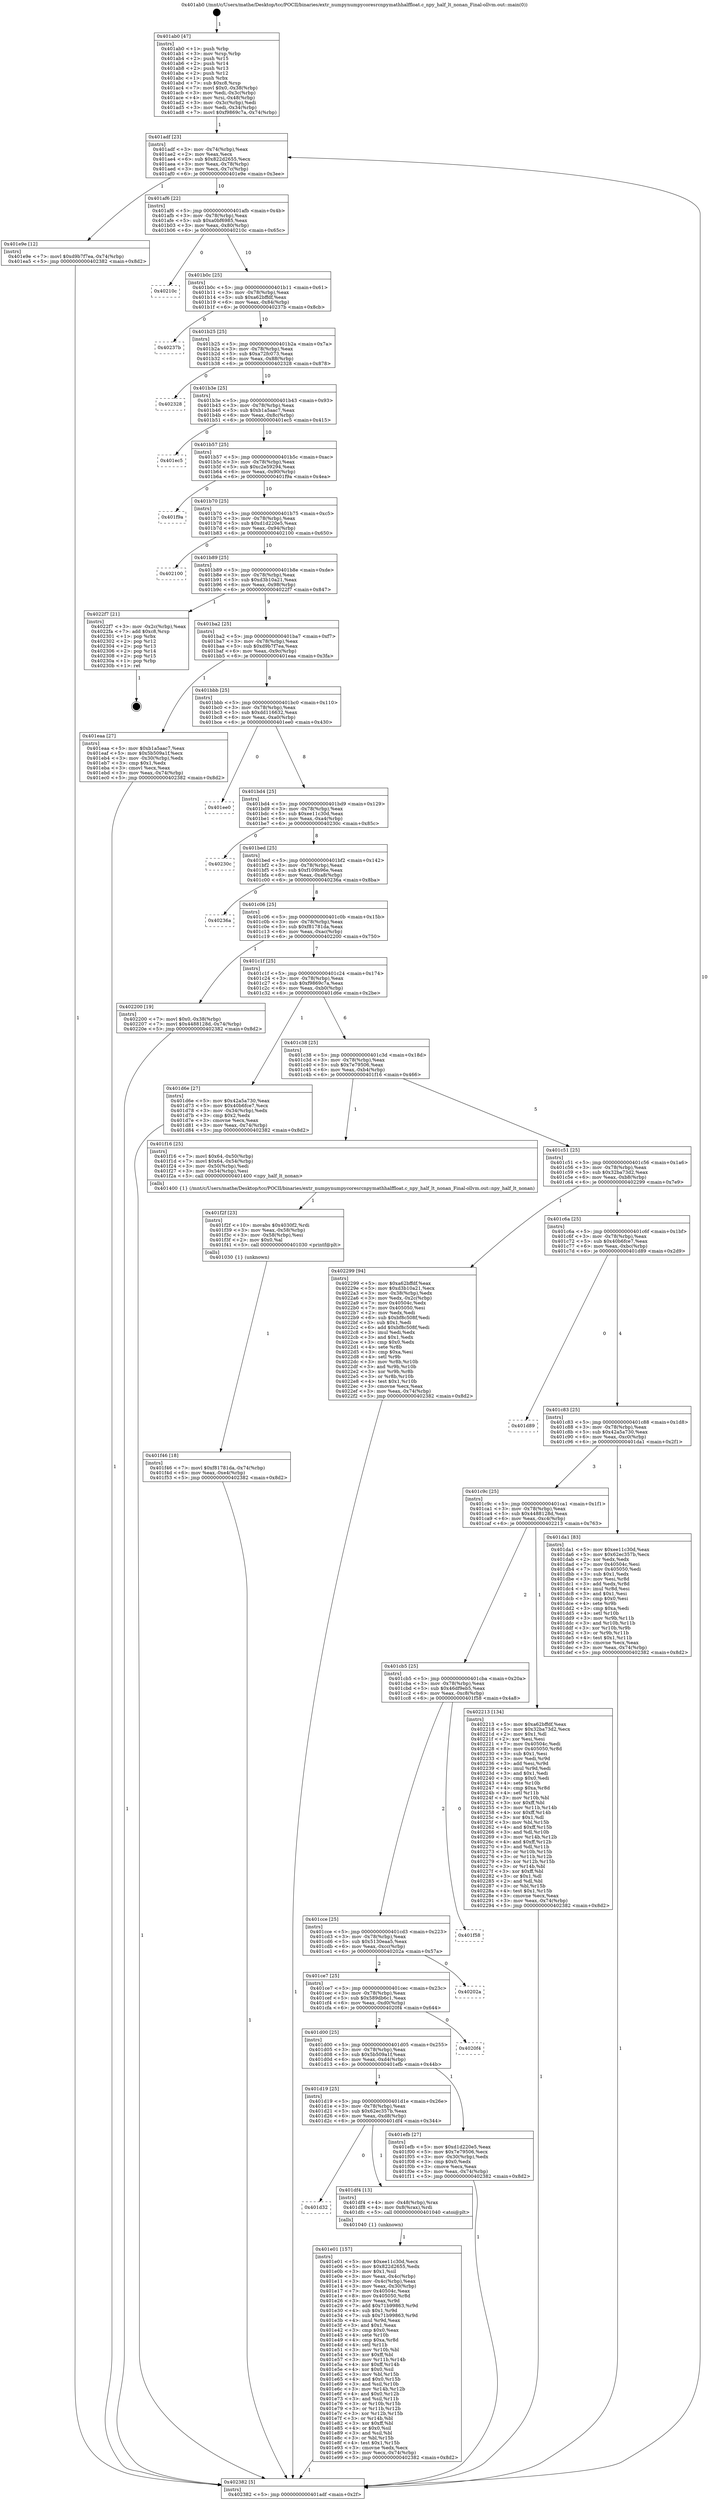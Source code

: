 digraph "0x401ab0" {
  label = "0x401ab0 (/mnt/c/Users/mathe/Desktop/tcc/POCII/binaries/extr_numpynumpycoresrcnpymathhalffloat.c_npy_half_lt_nonan_Final-ollvm.out::main(0))"
  labelloc = "t"
  node[shape=record]

  Entry [label="",width=0.3,height=0.3,shape=circle,fillcolor=black,style=filled]
  "0x401adf" [label="{
     0x401adf [23]\l
     | [instrs]\l
     &nbsp;&nbsp;0x401adf \<+3\>: mov -0x74(%rbp),%eax\l
     &nbsp;&nbsp;0x401ae2 \<+2\>: mov %eax,%ecx\l
     &nbsp;&nbsp;0x401ae4 \<+6\>: sub $0x822d2655,%ecx\l
     &nbsp;&nbsp;0x401aea \<+3\>: mov %eax,-0x78(%rbp)\l
     &nbsp;&nbsp;0x401aed \<+3\>: mov %ecx,-0x7c(%rbp)\l
     &nbsp;&nbsp;0x401af0 \<+6\>: je 0000000000401e9e \<main+0x3ee\>\l
  }"]
  "0x401e9e" [label="{
     0x401e9e [12]\l
     | [instrs]\l
     &nbsp;&nbsp;0x401e9e \<+7\>: movl $0xd9b7f7ea,-0x74(%rbp)\l
     &nbsp;&nbsp;0x401ea5 \<+5\>: jmp 0000000000402382 \<main+0x8d2\>\l
  }"]
  "0x401af6" [label="{
     0x401af6 [22]\l
     | [instrs]\l
     &nbsp;&nbsp;0x401af6 \<+5\>: jmp 0000000000401afb \<main+0x4b\>\l
     &nbsp;&nbsp;0x401afb \<+3\>: mov -0x78(%rbp),%eax\l
     &nbsp;&nbsp;0x401afe \<+5\>: sub $0xa0bf6985,%eax\l
     &nbsp;&nbsp;0x401b03 \<+3\>: mov %eax,-0x80(%rbp)\l
     &nbsp;&nbsp;0x401b06 \<+6\>: je 000000000040210c \<main+0x65c\>\l
  }"]
  Exit [label="",width=0.3,height=0.3,shape=circle,fillcolor=black,style=filled,peripheries=2]
  "0x40210c" [label="{
     0x40210c\l
  }", style=dashed]
  "0x401b0c" [label="{
     0x401b0c [25]\l
     | [instrs]\l
     &nbsp;&nbsp;0x401b0c \<+5\>: jmp 0000000000401b11 \<main+0x61\>\l
     &nbsp;&nbsp;0x401b11 \<+3\>: mov -0x78(%rbp),%eax\l
     &nbsp;&nbsp;0x401b14 \<+5\>: sub $0xa62bffdf,%eax\l
     &nbsp;&nbsp;0x401b19 \<+6\>: mov %eax,-0x84(%rbp)\l
     &nbsp;&nbsp;0x401b1f \<+6\>: je 000000000040237b \<main+0x8cb\>\l
  }"]
  "0x401f46" [label="{
     0x401f46 [18]\l
     | [instrs]\l
     &nbsp;&nbsp;0x401f46 \<+7\>: movl $0xf81781da,-0x74(%rbp)\l
     &nbsp;&nbsp;0x401f4d \<+6\>: mov %eax,-0xe4(%rbp)\l
     &nbsp;&nbsp;0x401f53 \<+5\>: jmp 0000000000402382 \<main+0x8d2\>\l
  }"]
  "0x40237b" [label="{
     0x40237b\l
  }", style=dashed]
  "0x401b25" [label="{
     0x401b25 [25]\l
     | [instrs]\l
     &nbsp;&nbsp;0x401b25 \<+5\>: jmp 0000000000401b2a \<main+0x7a\>\l
     &nbsp;&nbsp;0x401b2a \<+3\>: mov -0x78(%rbp),%eax\l
     &nbsp;&nbsp;0x401b2d \<+5\>: sub $0xa72fc073,%eax\l
     &nbsp;&nbsp;0x401b32 \<+6\>: mov %eax,-0x88(%rbp)\l
     &nbsp;&nbsp;0x401b38 \<+6\>: je 0000000000402328 \<main+0x878\>\l
  }"]
  "0x401f2f" [label="{
     0x401f2f [23]\l
     | [instrs]\l
     &nbsp;&nbsp;0x401f2f \<+10\>: movabs $0x4030f2,%rdi\l
     &nbsp;&nbsp;0x401f39 \<+3\>: mov %eax,-0x58(%rbp)\l
     &nbsp;&nbsp;0x401f3c \<+3\>: mov -0x58(%rbp),%esi\l
     &nbsp;&nbsp;0x401f3f \<+2\>: mov $0x0,%al\l
     &nbsp;&nbsp;0x401f41 \<+5\>: call 0000000000401030 \<printf@plt\>\l
     | [calls]\l
     &nbsp;&nbsp;0x401030 \{1\} (unknown)\l
  }"]
  "0x402328" [label="{
     0x402328\l
  }", style=dashed]
  "0x401b3e" [label="{
     0x401b3e [25]\l
     | [instrs]\l
     &nbsp;&nbsp;0x401b3e \<+5\>: jmp 0000000000401b43 \<main+0x93\>\l
     &nbsp;&nbsp;0x401b43 \<+3\>: mov -0x78(%rbp),%eax\l
     &nbsp;&nbsp;0x401b46 \<+5\>: sub $0xb1a5aac7,%eax\l
     &nbsp;&nbsp;0x401b4b \<+6\>: mov %eax,-0x8c(%rbp)\l
     &nbsp;&nbsp;0x401b51 \<+6\>: je 0000000000401ec5 \<main+0x415\>\l
  }"]
  "0x401e01" [label="{
     0x401e01 [157]\l
     | [instrs]\l
     &nbsp;&nbsp;0x401e01 \<+5\>: mov $0xee11c30d,%ecx\l
     &nbsp;&nbsp;0x401e06 \<+5\>: mov $0x822d2655,%edx\l
     &nbsp;&nbsp;0x401e0b \<+3\>: mov $0x1,%sil\l
     &nbsp;&nbsp;0x401e0e \<+3\>: mov %eax,-0x4c(%rbp)\l
     &nbsp;&nbsp;0x401e11 \<+3\>: mov -0x4c(%rbp),%eax\l
     &nbsp;&nbsp;0x401e14 \<+3\>: mov %eax,-0x30(%rbp)\l
     &nbsp;&nbsp;0x401e17 \<+7\>: mov 0x40504c,%eax\l
     &nbsp;&nbsp;0x401e1e \<+8\>: mov 0x405050,%r8d\l
     &nbsp;&nbsp;0x401e26 \<+3\>: mov %eax,%r9d\l
     &nbsp;&nbsp;0x401e29 \<+7\>: add $0x71b99863,%r9d\l
     &nbsp;&nbsp;0x401e30 \<+4\>: sub $0x1,%r9d\l
     &nbsp;&nbsp;0x401e34 \<+7\>: sub $0x71b99863,%r9d\l
     &nbsp;&nbsp;0x401e3b \<+4\>: imul %r9d,%eax\l
     &nbsp;&nbsp;0x401e3f \<+3\>: and $0x1,%eax\l
     &nbsp;&nbsp;0x401e42 \<+3\>: cmp $0x0,%eax\l
     &nbsp;&nbsp;0x401e45 \<+4\>: sete %r10b\l
     &nbsp;&nbsp;0x401e49 \<+4\>: cmp $0xa,%r8d\l
     &nbsp;&nbsp;0x401e4d \<+4\>: setl %r11b\l
     &nbsp;&nbsp;0x401e51 \<+3\>: mov %r10b,%bl\l
     &nbsp;&nbsp;0x401e54 \<+3\>: xor $0xff,%bl\l
     &nbsp;&nbsp;0x401e57 \<+3\>: mov %r11b,%r14b\l
     &nbsp;&nbsp;0x401e5a \<+4\>: xor $0xff,%r14b\l
     &nbsp;&nbsp;0x401e5e \<+4\>: xor $0x0,%sil\l
     &nbsp;&nbsp;0x401e62 \<+3\>: mov %bl,%r15b\l
     &nbsp;&nbsp;0x401e65 \<+4\>: and $0x0,%r15b\l
     &nbsp;&nbsp;0x401e69 \<+3\>: and %sil,%r10b\l
     &nbsp;&nbsp;0x401e6c \<+3\>: mov %r14b,%r12b\l
     &nbsp;&nbsp;0x401e6f \<+4\>: and $0x0,%r12b\l
     &nbsp;&nbsp;0x401e73 \<+3\>: and %sil,%r11b\l
     &nbsp;&nbsp;0x401e76 \<+3\>: or %r10b,%r15b\l
     &nbsp;&nbsp;0x401e79 \<+3\>: or %r11b,%r12b\l
     &nbsp;&nbsp;0x401e7c \<+3\>: xor %r12b,%r15b\l
     &nbsp;&nbsp;0x401e7f \<+3\>: or %r14b,%bl\l
     &nbsp;&nbsp;0x401e82 \<+3\>: xor $0xff,%bl\l
     &nbsp;&nbsp;0x401e85 \<+4\>: or $0x0,%sil\l
     &nbsp;&nbsp;0x401e89 \<+3\>: and %sil,%bl\l
     &nbsp;&nbsp;0x401e8c \<+3\>: or %bl,%r15b\l
     &nbsp;&nbsp;0x401e8f \<+4\>: test $0x1,%r15b\l
     &nbsp;&nbsp;0x401e93 \<+3\>: cmovne %edx,%ecx\l
     &nbsp;&nbsp;0x401e96 \<+3\>: mov %ecx,-0x74(%rbp)\l
     &nbsp;&nbsp;0x401e99 \<+5\>: jmp 0000000000402382 \<main+0x8d2\>\l
  }"]
  "0x401ec5" [label="{
     0x401ec5\l
  }", style=dashed]
  "0x401b57" [label="{
     0x401b57 [25]\l
     | [instrs]\l
     &nbsp;&nbsp;0x401b57 \<+5\>: jmp 0000000000401b5c \<main+0xac\>\l
     &nbsp;&nbsp;0x401b5c \<+3\>: mov -0x78(%rbp),%eax\l
     &nbsp;&nbsp;0x401b5f \<+5\>: sub $0xc2e59294,%eax\l
     &nbsp;&nbsp;0x401b64 \<+6\>: mov %eax,-0x90(%rbp)\l
     &nbsp;&nbsp;0x401b6a \<+6\>: je 0000000000401f9a \<main+0x4ea\>\l
  }"]
  "0x401d32" [label="{
     0x401d32\l
  }", style=dashed]
  "0x401f9a" [label="{
     0x401f9a\l
  }", style=dashed]
  "0x401b70" [label="{
     0x401b70 [25]\l
     | [instrs]\l
     &nbsp;&nbsp;0x401b70 \<+5\>: jmp 0000000000401b75 \<main+0xc5\>\l
     &nbsp;&nbsp;0x401b75 \<+3\>: mov -0x78(%rbp),%eax\l
     &nbsp;&nbsp;0x401b78 \<+5\>: sub $0xd1d220e5,%eax\l
     &nbsp;&nbsp;0x401b7d \<+6\>: mov %eax,-0x94(%rbp)\l
     &nbsp;&nbsp;0x401b83 \<+6\>: je 0000000000402100 \<main+0x650\>\l
  }"]
  "0x401df4" [label="{
     0x401df4 [13]\l
     | [instrs]\l
     &nbsp;&nbsp;0x401df4 \<+4\>: mov -0x48(%rbp),%rax\l
     &nbsp;&nbsp;0x401df8 \<+4\>: mov 0x8(%rax),%rdi\l
     &nbsp;&nbsp;0x401dfc \<+5\>: call 0000000000401040 \<atoi@plt\>\l
     | [calls]\l
     &nbsp;&nbsp;0x401040 \{1\} (unknown)\l
  }"]
  "0x402100" [label="{
     0x402100\l
  }", style=dashed]
  "0x401b89" [label="{
     0x401b89 [25]\l
     | [instrs]\l
     &nbsp;&nbsp;0x401b89 \<+5\>: jmp 0000000000401b8e \<main+0xde\>\l
     &nbsp;&nbsp;0x401b8e \<+3\>: mov -0x78(%rbp),%eax\l
     &nbsp;&nbsp;0x401b91 \<+5\>: sub $0xd3b10a21,%eax\l
     &nbsp;&nbsp;0x401b96 \<+6\>: mov %eax,-0x98(%rbp)\l
     &nbsp;&nbsp;0x401b9c \<+6\>: je 00000000004022f7 \<main+0x847\>\l
  }"]
  "0x401d19" [label="{
     0x401d19 [25]\l
     | [instrs]\l
     &nbsp;&nbsp;0x401d19 \<+5\>: jmp 0000000000401d1e \<main+0x26e\>\l
     &nbsp;&nbsp;0x401d1e \<+3\>: mov -0x78(%rbp),%eax\l
     &nbsp;&nbsp;0x401d21 \<+5\>: sub $0x62ec357b,%eax\l
     &nbsp;&nbsp;0x401d26 \<+6\>: mov %eax,-0xd8(%rbp)\l
     &nbsp;&nbsp;0x401d2c \<+6\>: je 0000000000401df4 \<main+0x344\>\l
  }"]
  "0x4022f7" [label="{
     0x4022f7 [21]\l
     | [instrs]\l
     &nbsp;&nbsp;0x4022f7 \<+3\>: mov -0x2c(%rbp),%eax\l
     &nbsp;&nbsp;0x4022fa \<+7\>: add $0xc8,%rsp\l
     &nbsp;&nbsp;0x402301 \<+1\>: pop %rbx\l
     &nbsp;&nbsp;0x402302 \<+2\>: pop %r12\l
     &nbsp;&nbsp;0x402304 \<+2\>: pop %r13\l
     &nbsp;&nbsp;0x402306 \<+2\>: pop %r14\l
     &nbsp;&nbsp;0x402308 \<+2\>: pop %r15\l
     &nbsp;&nbsp;0x40230a \<+1\>: pop %rbp\l
     &nbsp;&nbsp;0x40230b \<+1\>: ret\l
  }"]
  "0x401ba2" [label="{
     0x401ba2 [25]\l
     | [instrs]\l
     &nbsp;&nbsp;0x401ba2 \<+5\>: jmp 0000000000401ba7 \<main+0xf7\>\l
     &nbsp;&nbsp;0x401ba7 \<+3\>: mov -0x78(%rbp),%eax\l
     &nbsp;&nbsp;0x401baa \<+5\>: sub $0xd9b7f7ea,%eax\l
     &nbsp;&nbsp;0x401baf \<+6\>: mov %eax,-0x9c(%rbp)\l
     &nbsp;&nbsp;0x401bb5 \<+6\>: je 0000000000401eaa \<main+0x3fa\>\l
  }"]
  "0x401efb" [label="{
     0x401efb [27]\l
     | [instrs]\l
     &nbsp;&nbsp;0x401efb \<+5\>: mov $0xd1d220e5,%eax\l
     &nbsp;&nbsp;0x401f00 \<+5\>: mov $0x7e79506,%ecx\l
     &nbsp;&nbsp;0x401f05 \<+3\>: mov -0x30(%rbp),%edx\l
     &nbsp;&nbsp;0x401f08 \<+3\>: cmp $0x0,%edx\l
     &nbsp;&nbsp;0x401f0b \<+3\>: cmove %ecx,%eax\l
     &nbsp;&nbsp;0x401f0e \<+3\>: mov %eax,-0x74(%rbp)\l
     &nbsp;&nbsp;0x401f11 \<+5\>: jmp 0000000000402382 \<main+0x8d2\>\l
  }"]
  "0x401eaa" [label="{
     0x401eaa [27]\l
     | [instrs]\l
     &nbsp;&nbsp;0x401eaa \<+5\>: mov $0xb1a5aac7,%eax\l
     &nbsp;&nbsp;0x401eaf \<+5\>: mov $0x5b509a1f,%ecx\l
     &nbsp;&nbsp;0x401eb4 \<+3\>: mov -0x30(%rbp),%edx\l
     &nbsp;&nbsp;0x401eb7 \<+3\>: cmp $0x1,%edx\l
     &nbsp;&nbsp;0x401eba \<+3\>: cmovl %ecx,%eax\l
     &nbsp;&nbsp;0x401ebd \<+3\>: mov %eax,-0x74(%rbp)\l
     &nbsp;&nbsp;0x401ec0 \<+5\>: jmp 0000000000402382 \<main+0x8d2\>\l
  }"]
  "0x401bbb" [label="{
     0x401bbb [25]\l
     | [instrs]\l
     &nbsp;&nbsp;0x401bbb \<+5\>: jmp 0000000000401bc0 \<main+0x110\>\l
     &nbsp;&nbsp;0x401bc0 \<+3\>: mov -0x78(%rbp),%eax\l
     &nbsp;&nbsp;0x401bc3 \<+5\>: sub $0xdd116632,%eax\l
     &nbsp;&nbsp;0x401bc8 \<+6\>: mov %eax,-0xa0(%rbp)\l
     &nbsp;&nbsp;0x401bce \<+6\>: je 0000000000401ee0 \<main+0x430\>\l
  }"]
  "0x401d00" [label="{
     0x401d00 [25]\l
     | [instrs]\l
     &nbsp;&nbsp;0x401d00 \<+5\>: jmp 0000000000401d05 \<main+0x255\>\l
     &nbsp;&nbsp;0x401d05 \<+3\>: mov -0x78(%rbp),%eax\l
     &nbsp;&nbsp;0x401d08 \<+5\>: sub $0x5b509a1f,%eax\l
     &nbsp;&nbsp;0x401d0d \<+6\>: mov %eax,-0xd4(%rbp)\l
     &nbsp;&nbsp;0x401d13 \<+6\>: je 0000000000401efb \<main+0x44b\>\l
  }"]
  "0x401ee0" [label="{
     0x401ee0\l
  }", style=dashed]
  "0x401bd4" [label="{
     0x401bd4 [25]\l
     | [instrs]\l
     &nbsp;&nbsp;0x401bd4 \<+5\>: jmp 0000000000401bd9 \<main+0x129\>\l
     &nbsp;&nbsp;0x401bd9 \<+3\>: mov -0x78(%rbp),%eax\l
     &nbsp;&nbsp;0x401bdc \<+5\>: sub $0xee11c30d,%eax\l
     &nbsp;&nbsp;0x401be1 \<+6\>: mov %eax,-0xa4(%rbp)\l
     &nbsp;&nbsp;0x401be7 \<+6\>: je 000000000040230c \<main+0x85c\>\l
  }"]
  "0x4020f4" [label="{
     0x4020f4\l
  }", style=dashed]
  "0x40230c" [label="{
     0x40230c\l
  }", style=dashed]
  "0x401bed" [label="{
     0x401bed [25]\l
     | [instrs]\l
     &nbsp;&nbsp;0x401bed \<+5\>: jmp 0000000000401bf2 \<main+0x142\>\l
     &nbsp;&nbsp;0x401bf2 \<+3\>: mov -0x78(%rbp),%eax\l
     &nbsp;&nbsp;0x401bf5 \<+5\>: sub $0xf109b96e,%eax\l
     &nbsp;&nbsp;0x401bfa \<+6\>: mov %eax,-0xa8(%rbp)\l
     &nbsp;&nbsp;0x401c00 \<+6\>: je 000000000040236a \<main+0x8ba\>\l
  }"]
  "0x401ce7" [label="{
     0x401ce7 [25]\l
     | [instrs]\l
     &nbsp;&nbsp;0x401ce7 \<+5\>: jmp 0000000000401cec \<main+0x23c\>\l
     &nbsp;&nbsp;0x401cec \<+3\>: mov -0x78(%rbp),%eax\l
     &nbsp;&nbsp;0x401cef \<+5\>: sub $0x589db6c1,%eax\l
     &nbsp;&nbsp;0x401cf4 \<+6\>: mov %eax,-0xd0(%rbp)\l
     &nbsp;&nbsp;0x401cfa \<+6\>: je 00000000004020f4 \<main+0x644\>\l
  }"]
  "0x40236a" [label="{
     0x40236a\l
  }", style=dashed]
  "0x401c06" [label="{
     0x401c06 [25]\l
     | [instrs]\l
     &nbsp;&nbsp;0x401c06 \<+5\>: jmp 0000000000401c0b \<main+0x15b\>\l
     &nbsp;&nbsp;0x401c0b \<+3\>: mov -0x78(%rbp),%eax\l
     &nbsp;&nbsp;0x401c0e \<+5\>: sub $0xf81781da,%eax\l
     &nbsp;&nbsp;0x401c13 \<+6\>: mov %eax,-0xac(%rbp)\l
     &nbsp;&nbsp;0x401c19 \<+6\>: je 0000000000402200 \<main+0x750\>\l
  }"]
  "0x40202a" [label="{
     0x40202a\l
  }", style=dashed]
  "0x402200" [label="{
     0x402200 [19]\l
     | [instrs]\l
     &nbsp;&nbsp;0x402200 \<+7\>: movl $0x0,-0x38(%rbp)\l
     &nbsp;&nbsp;0x402207 \<+7\>: movl $0x4488128d,-0x74(%rbp)\l
     &nbsp;&nbsp;0x40220e \<+5\>: jmp 0000000000402382 \<main+0x8d2\>\l
  }"]
  "0x401c1f" [label="{
     0x401c1f [25]\l
     | [instrs]\l
     &nbsp;&nbsp;0x401c1f \<+5\>: jmp 0000000000401c24 \<main+0x174\>\l
     &nbsp;&nbsp;0x401c24 \<+3\>: mov -0x78(%rbp),%eax\l
     &nbsp;&nbsp;0x401c27 \<+5\>: sub $0xf9869c7a,%eax\l
     &nbsp;&nbsp;0x401c2c \<+6\>: mov %eax,-0xb0(%rbp)\l
     &nbsp;&nbsp;0x401c32 \<+6\>: je 0000000000401d6e \<main+0x2be\>\l
  }"]
  "0x401cce" [label="{
     0x401cce [25]\l
     | [instrs]\l
     &nbsp;&nbsp;0x401cce \<+5\>: jmp 0000000000401cd3 \<main+0x223\>\l
     &nbsp;&nbsp;0x401cd3 \<+3\>: mov -0x78(%rbp),%eax\l
     &nbsp;&nbsp;0x401cd6 \<+5\>: sub $0x5130eaa5,%eax\l
     &nbsp;&nbsp;0x401cdb \<+6\>: mov %eax,-0xcc(%rbp)\l
     &nbsp;&nbsp;0x401ce1 \<+6\>: je 000000000040202a \<main+0x57a\>\l
  }"]
  "0x401d6e" [label="{
     0x401d6e [27]\l
     | [instrs]\l
     &nbsp;&nbsp;0x401d6e \<+5\>: mov $0x42a5a730,%eax\l
     &nbsp;&nbsp;0x401d73 \<+5\>: mov $0x40b6fce7,%ecx\l
     &nbsp;&nbsp;0x401d78 \<+3\>: mov -0x34(%rbp),%edx\l
     &nbsp;&nbsp;0x401d7b \<+3\>: cmp $0x2,%edx\l
     &nbsp;&nbsp;0x401d7e \<+3\>: cmovne %ecx,%eax\l
     &nbsp;&nbsp;0x401d81 \<+3\>: mov %eax,-0x74(%rbp)\l
     &nbsp;&nbsp;0x401d84 \<+5\>: jmp 0000000000402382 \<main+0x8d2\>\l
  }"]
  "0x401c38" [label="{
     0x401c38 [25]\l
     | [instrs]\l
     &nbsp;&nbsp;0x401c38 \<+5\>: jmp 0000000000401c3d \<main+0x18d\>\l
     &nbsp;&nbsp;0x401c3d \<+3\>: mov -0x78(%rbp),%eax\l
     &nbsp;&nbsp;0x401c40 \<+5\>: sub $0x7e79506,%eax\l
     &nbsp;&nbsp;0x401c45 \<+6\>: mov %eax,-0xb4(%rbp)\l
     &nbsp;&nbsp;0x401c4b \<+6\>: je 0000000000401f16 \<main+0x466\>\l
  }"]
  "0x402382" [label="{
     0x402382 [5]\l
     | [instrs]\l
     &nbsp;&nbsp;0x402382 \<+5\>: jmp 0000000000401adf \<main+0x2f\>\l
  }"]
  "0x401ab0" [label="{
     0x401ab0 [47]\l
     | [instrs]\l
     &nbsp;&nbsp;0x401ab0 \<+1\>: push %rbp\l
     &nbsp;&nbsp;0x401ab1 \<+3\>: mov %rsp,%rbp\l
     &nbsp;&nbsp;0x401ab4 \<+2\>: push %r15\l
     &nbsp;&nbsp;0x401ab6 \<+2\>: push %r14\l
     &nbsp;&nbsp;0x401ab8 \<+2\>: push %r13\l
     &nbsp;&nbsp;0x401aba \<+2\>: push %r12\l
     &nbsp;&nbsp;0x401abc \<+1\>: push %rbx\l
     &nbsp;&nbsp;0x401abd \<+7\>: sub $0xc8,%rsp\l
     &nbsp;&nbsp;0x401ac4 \<+7\>: movl $0x0,-0x38(%rbp)\l
     &nbsp;&nbsp;0x401acb \<+3\>: mov %edi,-0x3c(%rbp)\l
     &nbsp;&nbsp;0x401ace \<+4\>: mov %rsi,-0x48(%rbp)\l
     &nbsp;&nbsp;0x401ad2 \<+3\>: mov -0x3c(%rbp),%edi\l
     &nbsp;&nbsp;0x401ad5 \<+3\>: mov %edi,-0x34(%rbp)\l
     &nbsp;&nbsp;0x401ad8 \<+7\>: movl $0xf9869c7a,-0x74(%rbp)\l
  }"]
  "0x401f58" [label="{
     0x401f58\l
  }", style=dashed]
  "0x401f16" [label="{
     0x401f16 [25]\l
     | [instrs]\l
     &nbsp;&nbsp;0x401f16 \<+7\>: movl $0x64,-0x50(%rbp)\l
     &nbsp;&nbsp;0x401f1d \<+7\>: movl $0x64,-0x54(%rbp)\l
     &nbsp;&nbsp;0x401f24 \<+3\>: mov -0x50(%rbp),%edi\l
     &nbsp;&nbsp;0x401f27 \<+3\>: mov -0x54(%rbp),%esi\l
     &nbsp;&nbsp;0x401f2a \<+5\>: call 0000000000401400 \<npy_half_lt_nonan\>\l
     | [calls]\l
     &nbsp;&nbsp;0x401400 \{1\} (/mnt/c/Users/mathe/Desktop/tcc/POCII/binaries/extr_numpynumpycoresrcnpymathhalffloat.c_npy_half_lt_nonan_Final-ollvm.out::npy_half_lt_nonan)\l
  }"]
  "0x401c51" [label="{
     0x401c51 [25]\l
     | [instrs]\l
     &nbsp;&nbsp;0x401c51 \<+5\>: jmp 0000000000401c56 \<main+0x1a6\>\l
     &nbsp;&nbsp;0x401c56 \<+3\>: mov -0x78(%rbp),%eax\l
     &nbsp;&nbsp;0x401c59 \<+5\>: sub $0x32ba73d2,%eax\l
     &nbsp;&nbsp;0x401c5e \<+6\>: mov %eax,-0xb8(%rbp)\l
     &nbsp;&nbsp;0x401c64 \<+6\>: je 0000000000402299 \<main+0x7e9\>\l
  }"]
  "0x401cb5" [label="{
     0x401cb5 [25]\l
     | [instrs]\l
     &nbsp;&nbsp;0x401cb5 \<+5\>: jmp 0000000000401cba \<main+0x20a\>\l
     &nbsp;&nbsp;0x401cba \<+3\>: mov -0x78(%rbp),%eax\l
     &nbsp;&nbsp;0x401cbd \<+5\>: sub $0x46df9eb5,%eax\l
     &nbsp;&nbsp;0x401cc2 \<+6\>: mov %eax,-0xc8(%rbp)\l
     &nbsp;&nbsp;0x401cc8 \<+6\>: je 0000000000401f58 \<main+0x4a8\>\l
  }"]
  "0x402299" [label="{
     0x402299 [94]\l
     | [instrs]\l
     &nbsp;&nbsp;0x402299 \<+5\>: mov $0xa62bffdf,%eax\l
     &nbsp;&nbsp;0x40229e \<+5\>: mov $0xd3b10a21,%ecx\l
     &nbsp;&nbsp;0x4022a3 \<+3\>: mov -0x38(%rbp),%edx\l
     &nbsp;&nbsp;0x4022a6 \<+3\>: mov %edx,-0x2c(%rbp)\l
     &nbsp;&nbsp;0x4022a9 \<+7\>: mov 0x40504c,%edx\l
     &nbsp;&nbsp;0x4022b0 \<+7\>: mov 0x405050,%esi\l
     &nbsp;&nbsp;0x4022b7 \<+2\>: mov %edx,%edi\l
     &nbsp;&nbsp;0x4022b9 \<+6\>: sub $0xbf8c508f,%edi\l
     &nbsp;&nbsp;0x4022bf \<+3\>: sub $0x1,%edi\l
     &nbsp;&nbsp;0x4022c2 \<+6\>: add $0xbf8c508f,%edi\l
     &nbsp;&nbsp;0x4022c8 \<+3\>: imul %edi,%edx\l
     &nbsp;&nbsp;0x4022cb \<+3\>: and $0x1,%edx\l
     &nbsp;&nbsp;0x4022ce \<+3\>: cmp $0x0,%edx\l
     &nbsp;&nbsp;0x4022d1 \<+4\>: sete %r8b\l
     &nbsp;&nbsp;0x4022d5 \<+3\>: cmp $0xa,%esi\l
     &nbsp;&nbsp;0x4022d8 \<+4\>: setl %r9b\l
     &nbsp;&nbsp;0x4022dc \<+3\>: mov %r8b,%r10b\l
     &nbsp;&nbsp;0x4022df \<+3\>: and %r9b,%r10b\l
     &nbsp;&nbsp;0x4022e2 \<+3\>: xor %r9b,%r8b\l
     &nbsp;&nbsp;0x4022e5 \<+3\>: or %r8b,%r10b\l
     &nbsp;&nbsp;0x4022e8 \<+4\>: test $0x1,%r10b\l
     &nbsp;&nbsp;0x4022ec \<+3\>: cmovne %ecx,%eax\l
     &nbsp;&nbsp;0x4022ef \<+3\>: mov %eax,-0x74(%rbp)\l
     &nbsp;&nbsp;0x4022f2 \<+5\>: jmp 0000000000402382 \<main+0x8d2\>\l
  }"]
  "0x401c6a" [label="{
     0x401c6a [25]\l
     | [instrs]\l
     &nbsp;&nbsp;0x401c6a \<+5\>: jmp 0000000000401c6f \<main+0x1bf\>\l
     &nbsp;&nbsp;0x401c6f \<+3\>: mov -0x78(%rbp),%eax\l
     &nbsp;&nbsp;0x401c72 \<+5\>: sub $0x40b6fce7,%eax\l
     &nbsp;&nbsp;0x401c77 \<+6\>: mov %eax,-0xbc(%rbp)\l
     &nbsp;&nbsp;0x401c7d \<+6\>: je 0000000000401d89 \<main+0x2d9\>\l
  }"]
  "0x402213" [label="{
     0x402213 [134]\l
     | [instrs]\l
     &nbsp;&nbsp;0x402213 \<+5\>: mov $0xa62bffdf,%eax\l
     &nbsp;&nbsp;0x402218 \<+5\>: mov $0x32ba73d2,%ecx\l
     &nbsp;&nbsp;0x40221d \<+2\>: mov $0x1,%dl\l
     &nbsp;&nbsp;0x40221f \<+2\>: xor %esi,%esi\l
     &nbsp;&nbsp;0x402221 \<+7\>: mov 0x40504c,%edi\l
     &nbsp;&nbsp;0x402228 \<+8\>: mov 0x405050,%r8d\l
     &nbsp;&nbsp;0x402230 \<+3\>: sub $0x1,%esi\l
     &nbsp;&nbsp;0x402233 \<+3\>: mov %edi,%r9d\l
     &nbsp;&nbsp;0x402236 \<+3\>: add %esi,%r9d\l
     &nbsp;&nbsp;0x402239 \<+4\>: imul %r9d,%edi\l
     &nbsp;&nbsp;0x40223d \<+3\>: and $0x1,%edi\l
     &nbsp;&nbsp;0x402240 \<+3\>: cmp $0x0,%edi\l
     &nbsp;&nbsp;0x402243 \<+4\>: sete %r10b\l
     &nbsp;&nbsp;0x402247 \<+4\>: cmp $0xa,%r8d\l
     &nbsp;&nbsp;0x40224b \<+4\>: setl %r11b\l
     &nbsp;&nbsp;0x40224f \<+3\>: mov %r10b,%bl\l
     &nbsp;&nbsp;0x402252 \<+3\>: xor $0xff,%bl\l
     &nbsp;&nbsp;0x402255 \<+3\>: mov %r11b,%r14b\l
     &nbsp;&nbsp;0x402258 \<+4\>: xor $0xff,%r14b\l
     &nbsp;&nbsp;0x40225c \<+3\>: xor $0x1,%dl\l
     &nbsp;&nbsp;0x40225f \<+3\>: mov %bl,%r15b\l
     &nbsp;&nbsp;0x402262 \<+4\>: and $0xff,%r15b\l
     &nbsp;&nbsp;0x402266 \<+3\>: and %dl,%r10b\l
     &nbsp;&nbsp;0x402269 \<+3\>: mov %r14b,%r12b\l
     &nbsp;&nbsp;0x40226c \<+4\>: and $0xff,%r12b\l
     &nbsp;&nbsp;0x402270 \<+3\>: and %dl,%r11b\l
     &nbsp;&nbsp;0x402273 \<+3\>: or %r10b,%r15b\l
     &nbsp;&nbsp;0x402276 \<+3\>: or %r11b,%r12b\l
     &nbsp;&nbsp;0x402279 \<+3\>: xor %r12b,%r15b\l
     &nbsp;&nbsp;0x40227c \<+3\>: or %r14b,%bl\l
     &nbsp;&nbsp;0x40227f \<+3\>: xor $0xff,%bl\l
     &nbsp;&nbsp;0x402282 \<+3\>: or $0x1,%dl\l
     &nbsp;&nbsp;0x402285 \<+2\>: and %dl,%bl\l
     &nbsp;&nbsp;0x402287 \<+3\>: or %bl,%r15b\l
     &nbsp;&nbsp;0x40228a \<+4\>: test $0x1,%r15b\l
     &nbsp;&nbsp;0x40228e \<+3\>: cmovne %ecx,%eax\l
     &nbsp;&nbsp;0x402291 \<+3\>: mov %eax,-0x74(%rbp)\l
     &nbsp;&nbsp;0x402294 \<+5\>: jmp 0000000000402382 \<main+0x8d2\>\l
  }"]
  "0x401d89" [label="{
     0x401d89\l
  }", style=dashed]
  "0x401c83" [label="{
     0x401c83 [25]\l
     | [instrs]\l
     &nbsp;&nbsp;0x401c83 \<+5\>: jmp 0000000000401c88 \<main+0x1d8\>\l
     &nbsp;&nbsp;0x401c88 \<+3\>: mov -0x78(%rbp),%eax\l
     &nbsp;&nbsp;0x401c8b \<+5\>: sub $0x42a5a730,%eax\l
     &nbsp;&nbsp;0x401c90 \<+6\>: mov %eax,-0xc0(%rbp)\l
     &nbsp;&nbsp;0x401c96 \<+6\>: je 0000000000401da1 \<main+0x2f1\>\l
  }"]
  "0x401c9c" [label="{
     0x401c9c [25]\l
     | [instrs]\l
     &nbsp;&nbsp;0x401c9c \<+5\>: jmp 0000000000401ca1 \<main+0x1f1\>\l
     &nbsp;&nbsp;0x401ca1 \<+3\>: mov -0x78(%rbp),%eax\l
     &nbsp;&nbsp;0x401ca4 \<+5\>: sub $0x4488128d,%eax\l
     &nbsp;&nbsp;0x401ca9 \<+6\>: mov %eax,-0xc4(%rbp)\l
     &nbsp;&nbsp;0x401caf \<+6\>: je 0000000000402213 \<main+0x763\>\l
  }"]
  "0x401da1" [label="{
     0x401da1 [83]\l
     | [instrs]\l
     &nbsp;&nbsp;0x401da1 \<+5\>: mov $0xee11c30d,%eax\l
     &nbsp;&nbsp;0x401da6 \<+5\>: mov $0x62ec357b,%ecx\l
     &nbsp;&nbsp;0x401dab \<+2\>: xor %edx,%edx\l
     &nbsp;&nbsp;0x401dad \<+7\>: mov 0x40504c,%esi\l
     &nbsp;&nbsp;0x401db4 \<+7\>: mov 0x405050,%edi\l
     &nbsp;&nbsp;0x401dbb \<+3\>: sub $0x1,%edx\l
     &nbsp;&nbsp;0x401dbe \<+3\>: mov %esi,%r8d\l
     &nbsp;&nbsp;0x401dc1 \<+3\>: add %edx,%r8d\l
     &nbsp;&nbsp;0x401dc4 \<+4\>: imul %r8d,%esi\l
     &nbsp;&nbsp;0x401dc8 \<+3\>: and $0x1,%esi\l
     &nbsp;&nbsp;0x401dcb \<+3\>: cmp $0x0,%esi\l
     &nbsp;&nbsp;0x401dce \<+4\>: sete %r9b\l
     &nbsp;&nbsp;0x401dd2 \<+3\>: cmp $0xa,%edi\l
     &nbsp;&nbsp;0x401dd5 \<+4\>: setl %r10b\l
     &nbsp;&nbsp;0x401dd9 \<+3\>: mov %r9b,%r11b\l
     &nbsp;&nbsp;0x401ddc \<+3\>: and %r10b,%r11b\l
     &nbsp;&nbsp;0x401ddf \<+3\>: xor %r10b,%r9b\l
     &nbsp;&nbsp;0x401de2 \<+3\>: or %r9b,%r11b\l
     &nbsp;&nbsp;0x401de5 \<+4\>: test $0x1,%r11b\l
     &nbsp;&nbsp;0x401de9 \<+3\>: cmovne %ecx,%eax\l
     &nbsp;&nbsp;0x401dec \<+3\>: mov %eax,-0x74(%rbp)\l
     &nbsp;&nbsp;0x401def \<+5\>: jmp 0000000000402382 \<main+0x8d2\>\l
  }"]
  Entry -> "0x401ab0" [label=" 1"]
  "0x401adf" -> "0x401e9e" [label=" 1"]
  "0x401adf" -> "0x401af6" [label=" 10"]
  "0x4022f7" -> Exit [label=" 1"]
  "0x401af6" -> "0x40210c" [label=" 0"]
  "0x401af6" -> "0x401b0c" [label=" 10"]
  "0x402299" -> "0x402382" [label=" 1"]
  "0x401b0c" -> "0x40237b" [label=" 0"]
  "0x401b0c" -> "0x401b25" [label=" 10"]
  "0x402213" -> "0x402382" [label=" 1"]
  "0x401b25" -> "0x402328" [label=" 0"]
  "0x401b25" -> "0x401b3e" [label=" 10"]
  "0x402200" -> "0x402382" [label=" 1"]
  "0x401b3e" -> "0x401ec5" [label=" 0"]
  "0x401b3e" -> "0x401b57" [label=" 10"]
  "0x401f46" -> "0x402382" [label=" 1"]
  "0x401b57" -> "0x401f9a" [label=" 0"]
  "0x401b57" -> "0x401b70" [label=" 10"]
  "0x401f2f" -> "0x401f46" [label=" 1"]
  "0x401b70" -> "0x402100" [label=" 0"]
  "0x401b70" -> "0x401b89" [label=" 10"]
  "0x401f16" -> "0x401f2f" [label=" 1"]
  "0x401b89" -> "0x4022f7" [label=" 1"]
  "0x401b89" -> "0x401ba2" [label=" 9"]
  "0x401eaa" -> "0x402382" [label=" 1"]
  "0x401ba2" -> "0x401eaa" [label=" 1"]
  "0x401ba2" -> "0x401bbb" [label=" 8"]
  "0x401e9e" -> "0x402382" [label=" 1"]
  "0x401bbb" -> "0x401ee0" [label=" 0"]
  "0x401bbb" -> "0x401bd4" [label=" 8"]
  "0x401df4" -> "0x401e01" [label=" 1"]
  "0x401bd4" -> "0x40230c" [label=" 0"]
  "0x401bd4" -> "0x401bed" [label=" 8"]
  "0x401d19" -> "0x401d32" [label=" 0"]
  "0x401bed" -> "0x40236a" [label=" 0"]
  "0x401bed" -> "0x401c06" [label=" 8"]
  "0x401efb" -> "0x402382" [label=" 1"]
  "0x401c06" -> "0x402200" [label=" 1"]
  "0x401c06" -> "0x401c1f" [label=" 7"]
  "0x401d00" -> "0x401d19" [label=" 1"]
  "0x401c1f" -> "0x401d6e" [label=" 1"]
  "0x401c1f" -> "0x401c38" [label=" 6"]
  "0x401d6e" -> "0x402382" [label=" 1"]
  "0x401ab0" -> "0x401adf" [label=" 1"]
  "0x402382" -> "0x401adf" [label=" 10"]
  "0x401e01" -> "0x402382" [label=" 1"]
  "0x401c38" -> "0x401f16" [label=" 1"]
  "0x401c38" -> "0x401c51" [label=" 5"]
  "0x401ce7" -> "0x401d00" [label=" 2"]
  "0x401c51" -> "0x402299" [label=" 1"]
  "0x401c51" -> "0x401c6a" [label=" 4"]
  "0x401d19" -> "0x401df4" [label=" 1"]
  "0x401c6a" -> "0x401d89" [label=" 0"]
  "0x401c6a" -> "0x401c83" [label=" 4"]
  "0x401cce" -> "0x401ce7" [label=" 2"]
  "0x401c83" -> "0x401da1" [label=" 1"]
  "0x401c83" -> "0x401c9c" [label=" 3"]
  "0x401da1" -> "0x402382" [label=" 1"]
  "0x401cce" -> "0x40202a" [label=" 0"]
  "0x401c9c" -> "0x402213" [label=" 1"]
  "0x401c9c" -> "0x401cb5" [label=" 2"]
  "0x401ce7" -> "0x4020f4" [label=" 0"]
  "0x401cb5" -> "0x401f58" [label=" 0"]
  "0x401cb5" -> "0x401cce" [label=" 2"]
  "0x401d00" -> "0x401efb" [label=" 1"]
}
